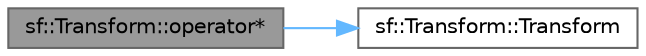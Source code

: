 digraph "sf::Transform::operator*"
{
 // LATEX_PDF_SIZE
  bgcolor="transparent";
  edge [fontname=Helvetica,fontsize=10,labelfontname=Helvetica,labelfontsize=10];
  node [fontname=Helvetica,fontsize=10,shape=box,height=0.2,width=0.4];
  rankdir="LR";
  Node1 [id="Node000001",label="sf::Transform::operator*",height=0.2,width=0.4,color="gray40", fillcolor="grey60", style="filled", fontcolor="black",tooltip="Overload of binary operator * to transform a point."];
  Node1 -> Node2 [id="edge1_Node000001_Node000002",color="steelblue1",style="solid",tooltip=" "];
  Node2 [id="Node000002",label="sf::Transform::Transform",height=0.2,width=0.4,color="grey40", fillcolor="white", style="filled",URL="$classsf_1_1_transform.html#ac32de51bd0b9f3d52fbe0838225ee83b",tooltip="Default constructor."];
}
